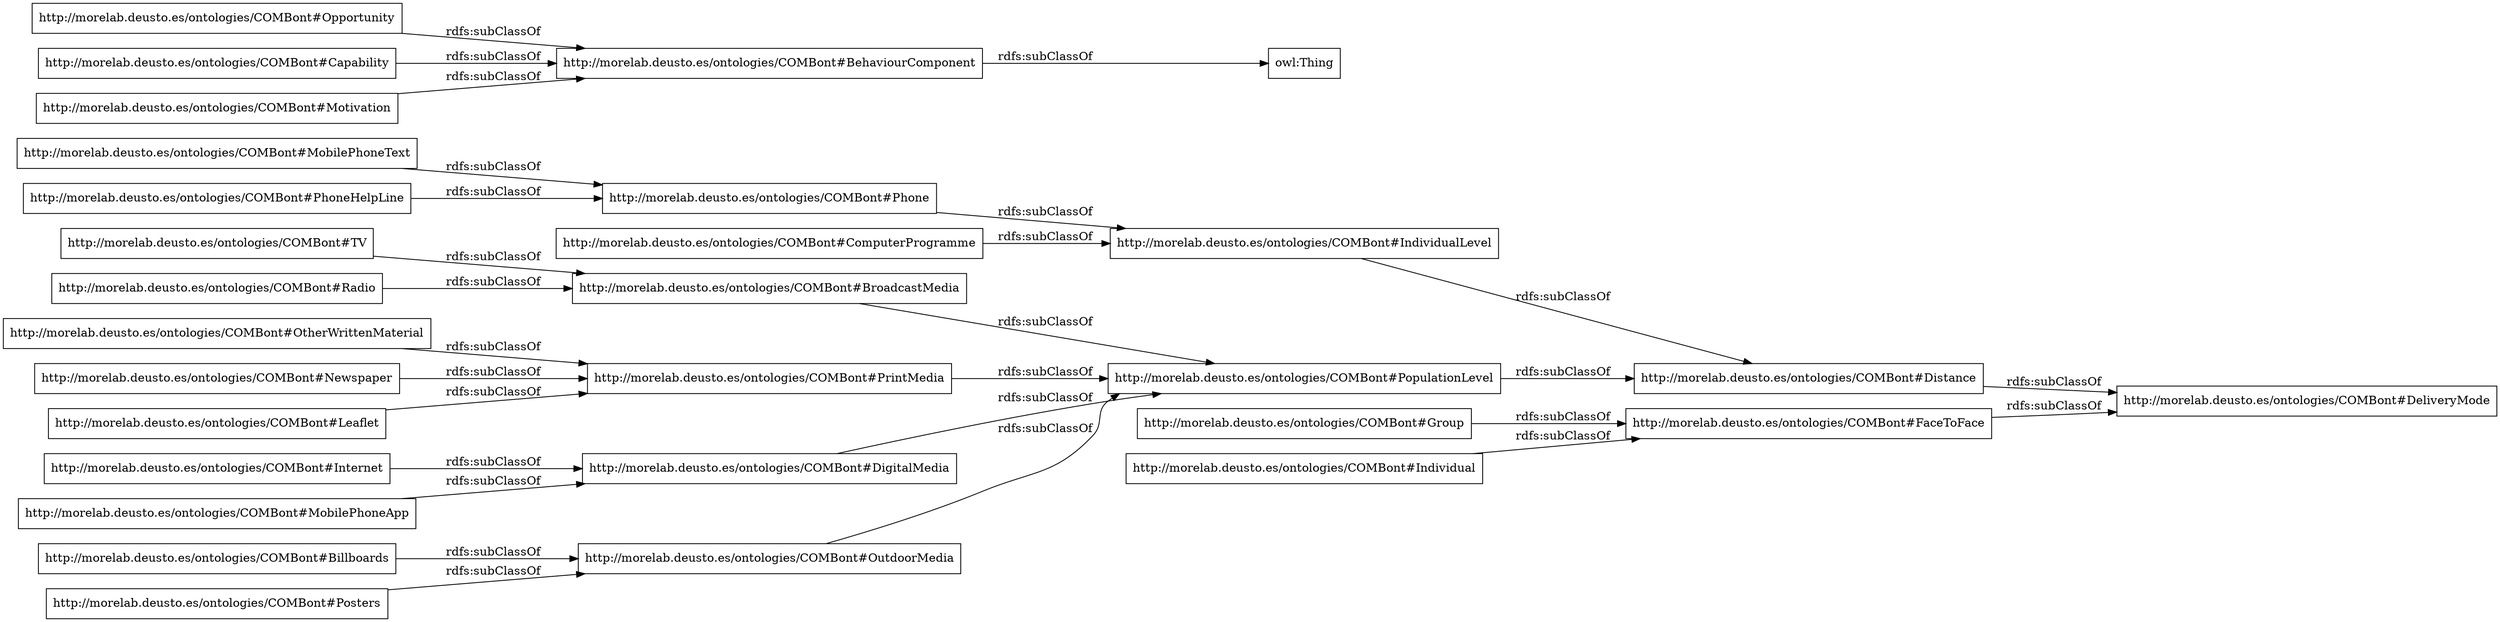digraph ar2dtool_diagram { 
rankdir=LR;
size="1000"
node [shape = rectangle, color="black"]; "http://morelab.deusto.es/ontologies/COMBont#Newspaper" "http://morelab.deusto.es/ontologies/COMBont#Distance" "http://morelab.deusto.es/ontologies/COMBont#PhoneHelpLine" "http://morelab.deusto.es/ontologies/COMBont#Opportunity" "http://morelab.deusto.es/ontologies/COMBont#MobilePhoneText" "http://morelab.deusto.es/ontologies/COMBont#BehaviourComponent" "http://morelab.deusto.es/ontologies/COMBont#Leaflet" "http://morelab.deusto.es/ontologies/COMBont#MobilePhoneApp" "http://morelab.deusto.es/ontologies/COMBont#Individual" "http://morelab.deusto.es/ontologies/COMBont#PrintMedia" "http://morelab.deusto.es/ontologies/COMBont#DigitalMedia" "http://morelab.deusto.es/ontologies/COMBont#DeliveryMode" "http://morelab.deusto.es/ontologies/COMBont#Radio" "http://morelab.deusto.es/ontologies/COMBont#PopulationLevel" "http://morelab.deusto.es/ontologies/COMBont#FaceToFace" "http://morelab.deusto.es/ontologies/COMBont#Posters" "http://morelab.deusto.es/ontologies/COMBont#OtherWrittenMaterial" "http://morelab.deusto.es/ontologies/COMBont#IndividualLevel" "http://morelab.deusto.es/ontologies/COMBont#Capability" "http://morelab.deusto.es/ontologies/COMBont#ComputerProgramme" "http://morelab.deusto.es/ontologies/COMBont#Group" "http://morelab.deusto.es/ontologies/COMBont#Phone" "http://morelab.deusto.es/ontologies/COMBont#TV" "http://morelab.deusto.es/ontologies/COMBont#Internet" "http://morelab.deusto.es/ontologies/COMBont#OutdoorMedia" "http://morelab.deusto.es/ontologies/COMBont#Billboards" "http://morelab.deusto.es/ontologies/COMBont#BroadcastMedia" "http://morelab.deusto.es/ontologies/COMBont#Motivation" ; /*classes style*/
	"http://morelab.deusto.es/ontologies/COMBont#PopulationLevel" -> "http://morelab.deusto.es/ontologies/COMBont#Distance" [ label = "rdfs:subClassOf" ];
	"http://morelab.deusto.es/ontologies/COMBont#BehaviourComponent" -> "owl:Thing" [ label = "rdfs:subClassOf" ];
	"http://morelab.deusto.es/ontologies/COMBont#Group" -> "http://morelab.deusto.es/ontologies/COMBont#FaceToFace" [ label = "rdfs:subClassOf" ];
	"http://morelab.deusto.es/ontologies/COMBont#OtherWrittenMaterial" -> "http://morelab.deusto.es/ontologies/COMBont#PrintMedia" [ label = "rdfs:subClassOf" ];
	"http://morelab.deusto.es/ontologies/COMBont#IndividualLevel" -> "http://morelab.deusto.es/ontologies/COMBont#Distance" [ label = "rdfs:subClassOf" ];
	"http://morelab.deusto.es/ontologies/COMBont#Posters" -> "http://morelab.deusto.es/ontologies/COMBont#OutdoorMedia" [ label = "rdfs:subClassOf" ];
	"http://morelab.deusto.es/ontologies/COMBont#Capability" -> "http://morelab.deusto.es/ontologies/COMBont#BehaviourComponent" [ label = "rdfs:subClassOf" ];
	"http://morelab.deusto.es/ontologies/COMBont#BroadcastMedia" -> "http://morelab.deusto.es/ontologies/COMBont#PopulationLevel" [ label = "rdfs:subClassOf" ];
	"http://morelab.deusto.es/ontologies/COMBont#Leaflet" -> "http://morelab.deusto.es/ontologies/COMBont#PrintMedia" [ label = "rdfs:subClassOf" ];
	"http://morelab.deusto.es/ontologies/COMBont#Billboards" -> "http://morelab.deusto.es/ontologies/COMBont#OutdoorMedia" [ label = "rdfs:subClassOf" ];
	"http://morelab.deusto.es/ontologies/COMBont#Motivation" -> "http://morelab.deusto.es/ontologies/COMBont#BehaviourComponent" [ label = "rdfs:subClassOf" ];
	"http://morelab.deusto.es/ontologies/COMBont#Opportunity" -> "http://morelab.deusto.es/ontologies/COMBont#BehaviourComponent" [ label = "rdfs:subClassOf" ];
	"http://morelab.deusto.es/ontologies/COMBont#MobilePhoneText" -> "http://morelab.deusto.es/ontologies/COMBont#Phone" [ label = "rdfs:subClassOf" ];
	"http://morelab.deusto.es/ontologies/COMBont#OutdoorMedia" -> "http://morelab.deusto.es/ontologies/COMBont#PopulationLevel" [ label = "rdfs:subClassOf" ];
	"http://morelab.deusto.es/ontologies/COMBont#MobilePhoneApp" -> "http://morelab.deusto.es/ontologies/COMBont#DigitalMedia" [ label = "rdfs:subClassOf" ];
	"http://morelab.deusto.es/ontologies/COMBont#ComputerProgramme" -> "http://morelab.deusto.es/ontologies/COMBont#IndividualLevel" [ label = "rdfs:subClassOf" ];
	"http://morelab.deusto.es/ontologies/COMBont#Internet" -> "http://morelab.deusto.es/ontologies/COMBont#DigitalMedia" [ label = "rdfs:subClassOf" ];
	"http://morelab.deusto.es/ontologies/COMBont#FaceToFace" -> "http://morelab.deusto.es/ontologies/COMBont#DeliveryMode" [ label = "rdfs:subClassOf" ];
	"http://morelab.deusto.es/ontologies/COMBont#Distance" -> "http://morelab.deusto.es/ontologies/COMBont#DeliveryMode" [ label = "rdfs:subClassOf" ];
	"http://morelab.deusto.es/ontologies/COMBont#Newspaper" -> "http://morelab.deusto.es/ontologies/COMBont#PrintMedia" [ label = "rdfs:subClassOf" ];
	"http://morelab.deusto.es/ontologies/COMBont#Phone" -> "http://morelab.deusto.es/ontologies/COMBont#IndividualLevel" [ label = "rdfs:subClassOf" ];
	"http://morelab.deusto.es/ontologies/COMBont#Radio" -> "http://morelab.deusto.es/ontologies/COMBont#BroadcastMedia" [ label = "rdfs:subClassOf" ];
	"http://morelab.deusto.es/ontologies/COMBont#PrintMedia" -> "http://morelab.deusto.es/ontologies/COMBont#PopulationLevel" [ label = "rdfs:subClassOf" ];
	"http://morelab.deusto.es/ontologies/COMBont#PhoneHelpLine" -> "http://morelab.deusto.es/ontologies/COMBont#Phone" [ label = "rdfs:subClassOf" ];
	"http://morelab.deusto.es/ontologies/COMBont#DigitalMedia" -> "http://morelab.deusto.es/ontologies/COMBont#PopulationLevel" [ label = "rdfs:subClassOf" ];
	"http://morelab.deusto.es/ontologies/COMBont#TV" -> "http://morelab.deusto.es/ontologies/COMBont#BroadcastMedia" [ label = "rdfs:subClassOf" ];
	"http://morelab.deusto.es/ontologies/COMBont#Individual" -> "http://morelab.deusto.es/ontologies/COMBont#FaceToFace" [ label = "rdfs:subClassOf" ];

}
